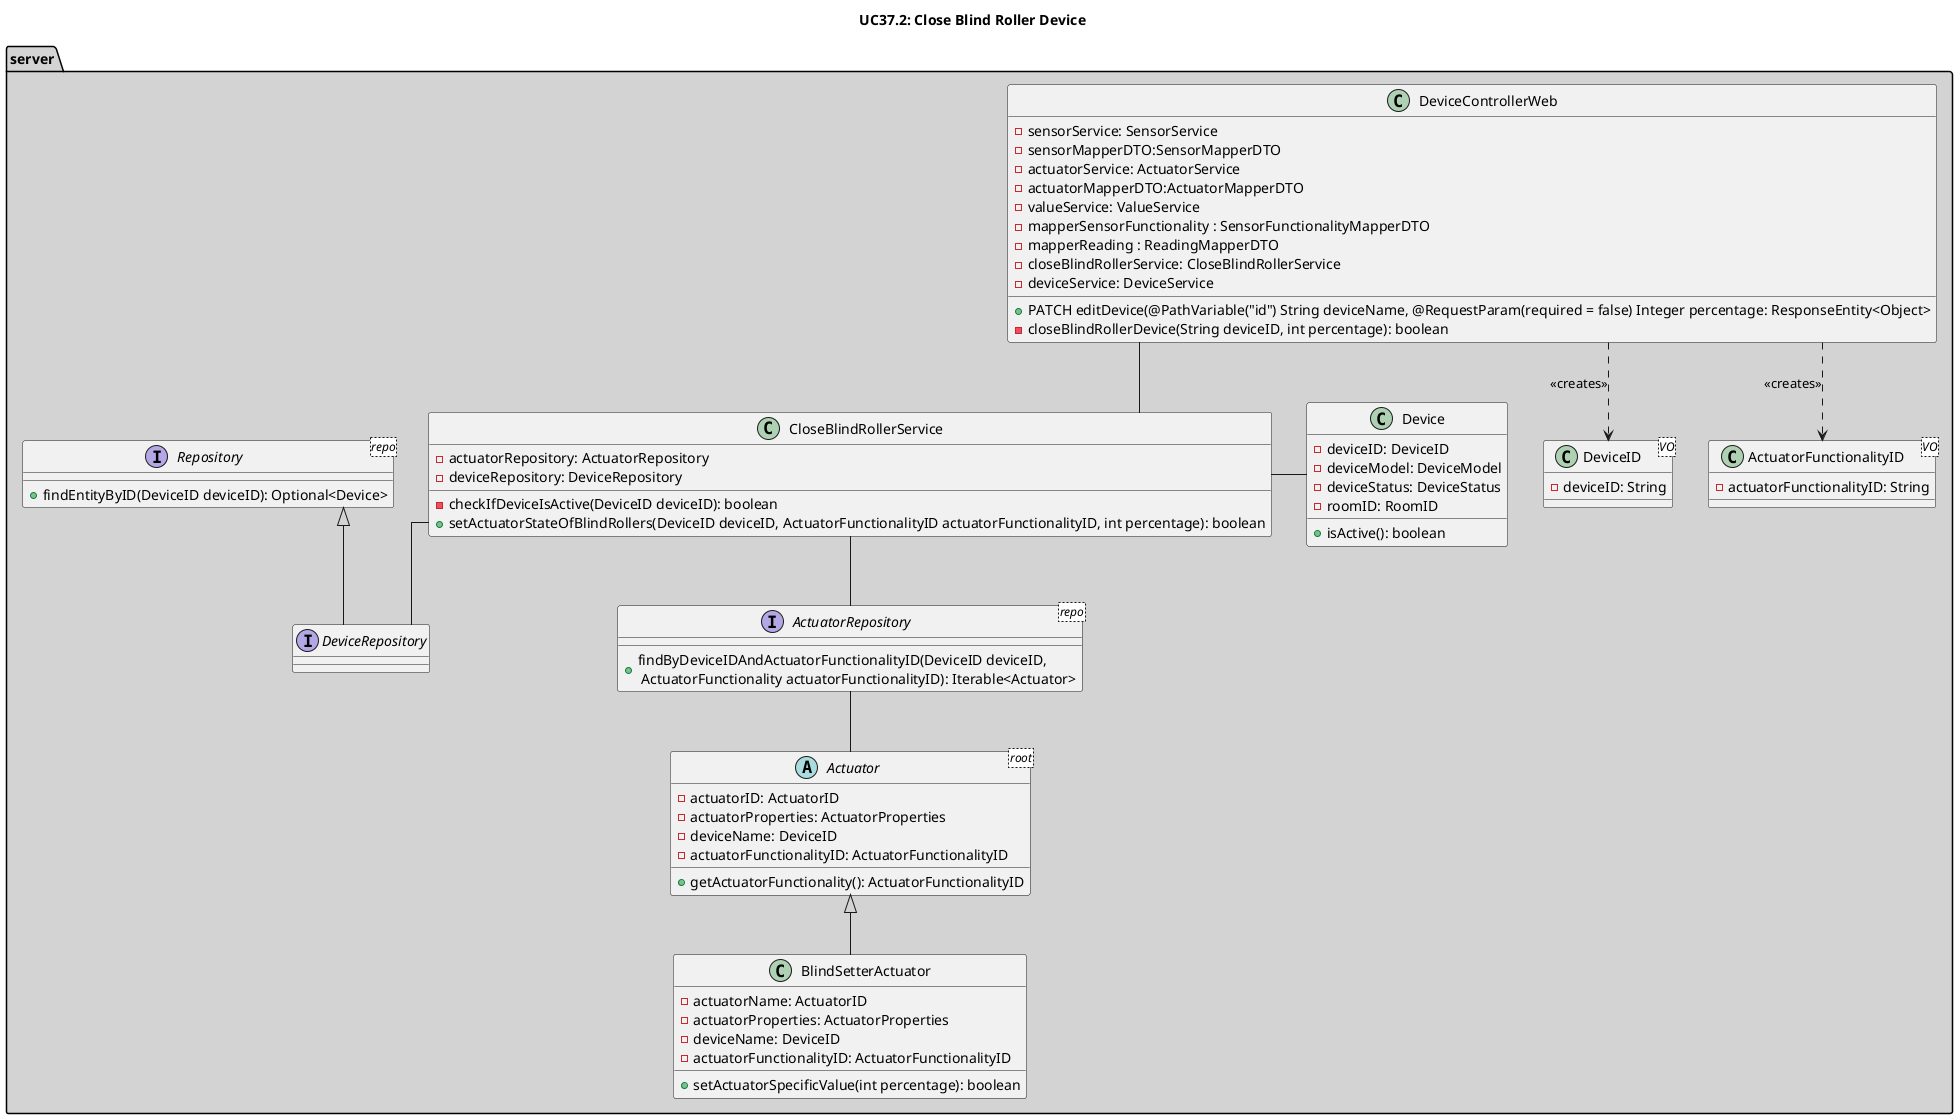 @startuml
'https://plantuml.com/class-diagram
skinparam linetype ortho

title UC37.2: Close Blind Roller Device

package server #LightGray {

class DeviceControllerWeb{
    - sensorService: SensorService
    - sensorMapperDTO:SensorMapperDTO
    - actuatorService: ActuatorService
    - actuatorMapperDTO:ActuatorMapperDTO
    -valueService: ValueService
    - mapperSensorFunctionality : SensorFunctionalityMapperDTO
    -mapperReading : ReadingMapperDTO
    -closeBlindRollerService: CloseBlindRollerService
    -deviceService: DeviceService
    +PATCH editDevice(@PathVariable("id") String deviceName, @RequestParam(required = false) Integer percentage: ResponseEntity<Object>
    -closeBlindRollerDevice(String deviceID, int percentage): boolean
}

class DeviceID <VO>{
    -deviceID: String
}

class ActuatorFunctionalityID <VO>{
    -actuatorFunctionalityID: String
}

class CloseBlindRollerService{
    - actuatorRepository: ActuatorRepository
    - deviceRepository: DeviceRepository
    - checkIfDeviceIsActive(DeviceID deviceID): boolean
    +setActuatorStateOfBlindRollers(DeviceID deviceID, ActuatorFunctionalityID actuatorFunctionalityID, int percentage): boolean
}

interface Repository <repo>{
    +findEntityByID(DeviceID deviceID): Optional<Device>
}

interface DeviceRepository extends Repository {
}

class Device {
    -deviceID: DeviceID
    -deviceModel: DeviceModel
    -deviceStatus: DeviceStatus
    -roomID: RoomID
    +isActive(): boolean
}


interface ActuatorRepository <repo>{
    +findByDeviceIDAndActuatorFunctionalityID(DeviceID deviceID,\n ActuatorFunctionality actuatorFunctionalityID): Iterable<Actuator>
}

abstract class Actuator <root>{
     -actuatorID: ActuatorID
     -actuatorProperties: ActuatorProperties
     -deviceName: DeviceID
     -actuatorFunctionalityID: ActuatorFunctionalityID
     +getActuatorFunctionality(): ActuatorFunctionalityID
    }

class BlindSetterActuator extends Actuator{
    - actuatorName: ActuatorID
    - actuatorProperties: ActuatorProperties
    - deviceName: DeviceID
    - actuatorFunctionalityID: ActuatorFunctionalityID
    +setActuatorSpecificValue(int percentage): boolean
}
}

DeviceControllerWeb ..> ActuatorFunctionalityID: <<creates>>
DeviceControllerWeb ..> DeviceID: <<creates>>
DeviceControllerWeb -- CloseBlindRollerService
CloseBlindRollerService -- DeviceRepository
CloseBlindRollerService -- ActuatorRepository
ActuatorRepository -- Actuator
CloseBlindRollerService - Device

@enduml